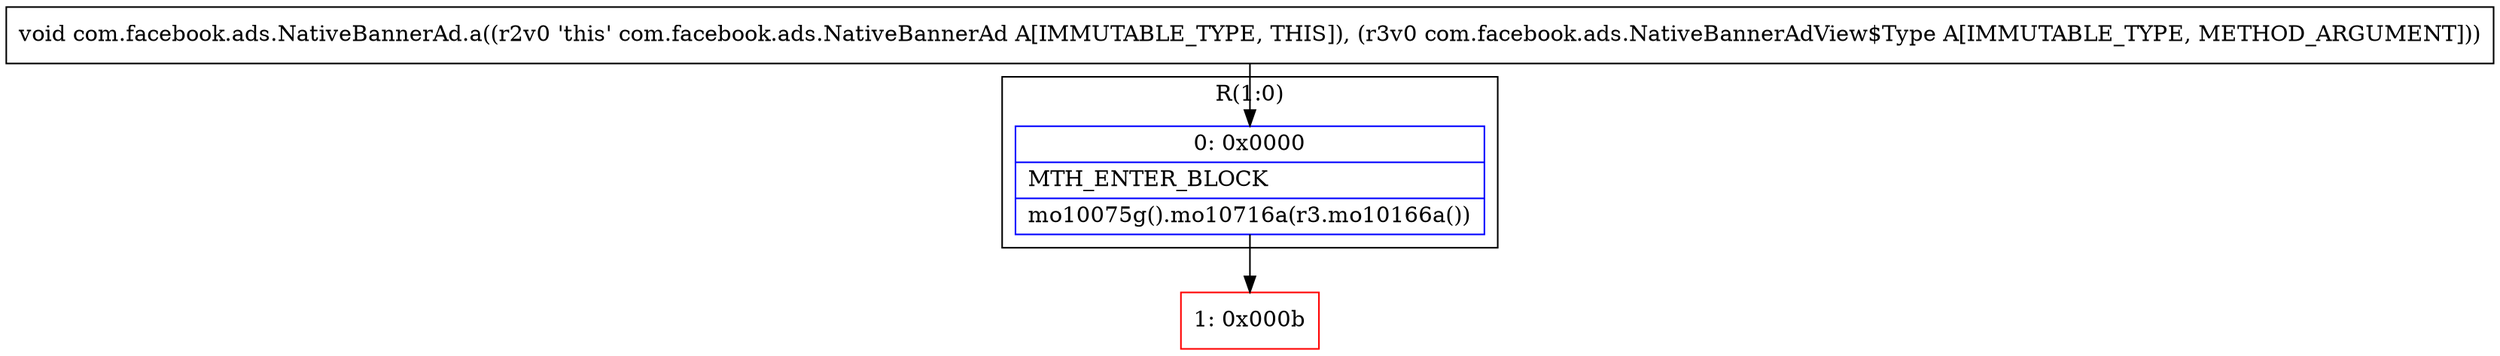 digraph "CFG forcom.facebook.ads.NativeBannerAd.a(Lcom\/facebook\/ads\/NativeBannerAdView$Type;)V" {
subgraph cluster_Region_2082156893 {
label = "R(1:0)";
node [shape=record,color=blue];
Node_0 [shape=record,label="{0\:\ 0x0000|MTH_ENTER_BLOCK\l|mo10075g().mo10716a(r3.mo10166a())\l}"];
}
Node_1 [shape=record,color=red,label="{1\:\ 0x000b}"];
MethodNode[shape=record,label="{void com.facebook.ads.NativeBannerAd.a((r2v0 'this' com.facebook.ads.NativeBannerAd A[IMMUTABLE_TYPE, THIS]), (r3v0 com.facebook.ads.NativeBannerAdView$Type A[IMMUTABLE_TYPE, METHOD_ARGUMENT])) }"];
MethodNode -> Node_0;
Node_0 -> Node_1;
}


